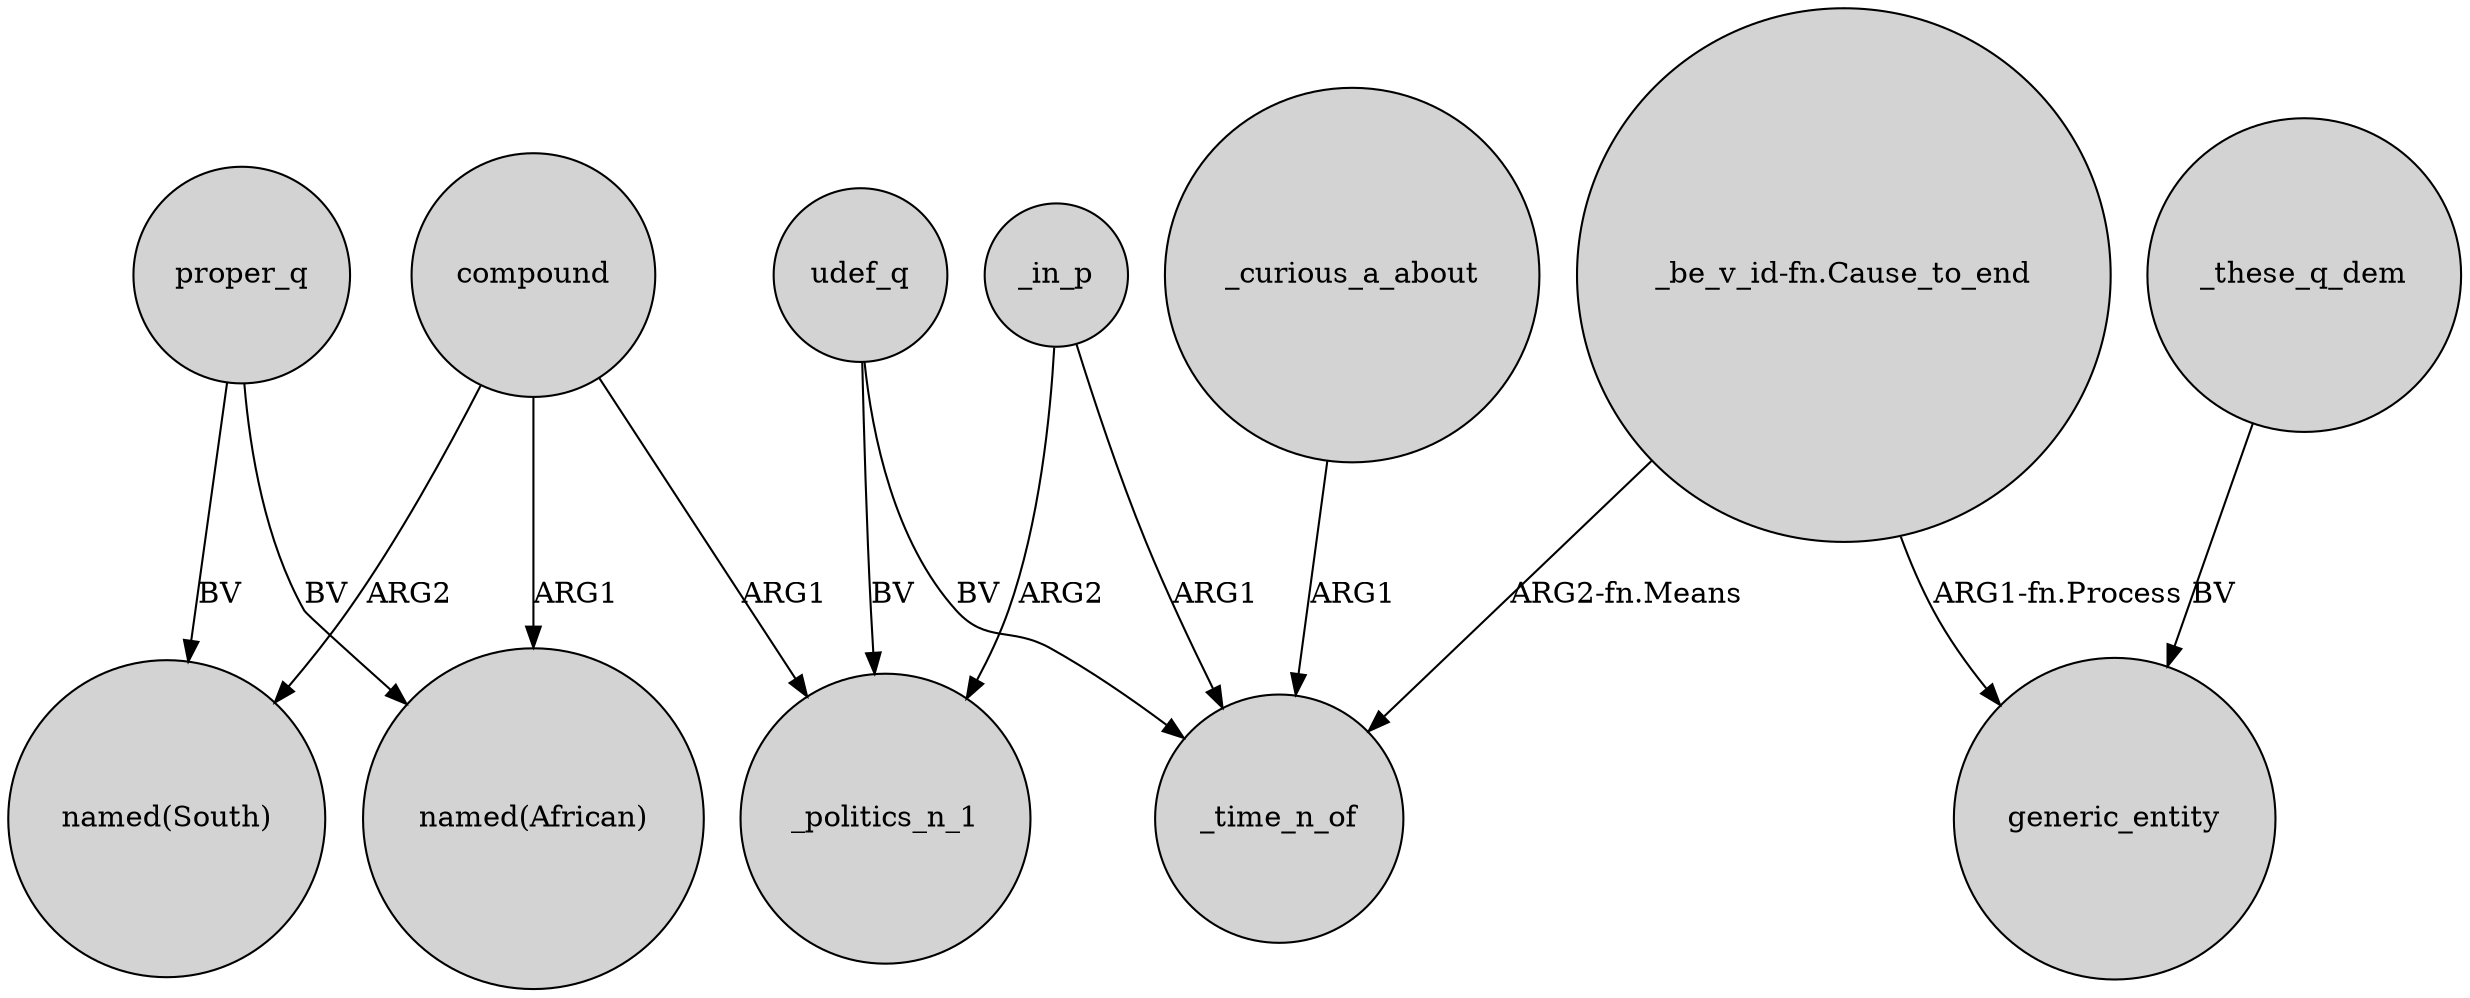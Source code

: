 digraph {
	node [shape=circle style=filled]
	compound -> "named(African)" [label=ARG1]
	_in_p -> _politics_n_1 [label=ARG2]
	proper_q -> "named(African)" [label=BV]
	"_be_v_id-fn.Cause_to_end" -> generic_entity [label="ARG1-fn.Process"]
	udef_q -> _time_n_of [label=BV]
	udef_q -> _politics_n_1 [label=BV]
	compound -> "named(South)" [label=ARG2]
	proper_q -> "named(South)" [label=BV]
	"_be_v_id-fn.Cause_to_end" -> _time_n_of [label="ARG2-fn.Means"]
	_in_p -> _time_n_of [label=ARG1]
	_these_q_dem -> generic_entity [label=BV]
	_curious_a_about -> _time_n_of [label=ARG1]
	compound -> _politics_n_1 [label=ARG1]
}

